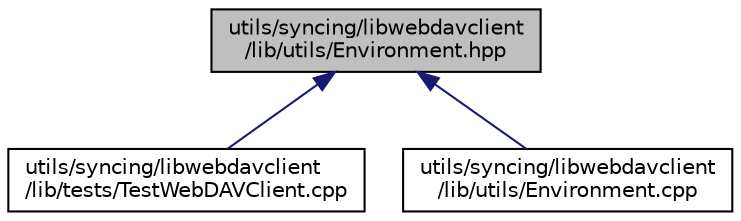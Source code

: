digraph "utils/syncing/libwebdavclient/lib/utils/Environment.hpp"
{
 // INTERACTIVE_SVG=YES
 // LATEX_PDF_SIZE
  edge [fontname="Helvetica",fontsize="10",labelfontname="Helvetica",labelfontsize="10"];
  node [fontname="Helvetica",fontsize="10",shape=record];
  Node2 [label="utils/syncing/libwebdavclient\l/lib/utils/Environment.hpp",height=0.2,width=0.4,color="black", fillcolor="grey75", style="filled", fontcolor="black",tooltip=" "];
  Node2 -> Node3 [dir="back",color="midnightblue",fontsize="10",style="solid",fontname="Helvetica"];
  Node3 [label="utils/syncing/libwebdavclient\l/lib/tests/TestWebDAVClient.cpp",height=0.2,width=0.4,color="black", fillcolor="white", style="filled",URL="$_test_web_d_a_v_client_8cpp.html",tooltip=" "];
  Node2 -> Node4 [dir="back",color="midnightblue",fontsize="10",style="solid",fontname="Helvetica"];
  Node4 [label="utils/syncing/libwebdavclient\l/lib/utils/Environment.cpp",height=0.2,width=0.4,color="black", fillcolor="white", style="filled",URL="$_environment_8cpp.html",tooltip=" "];
}
